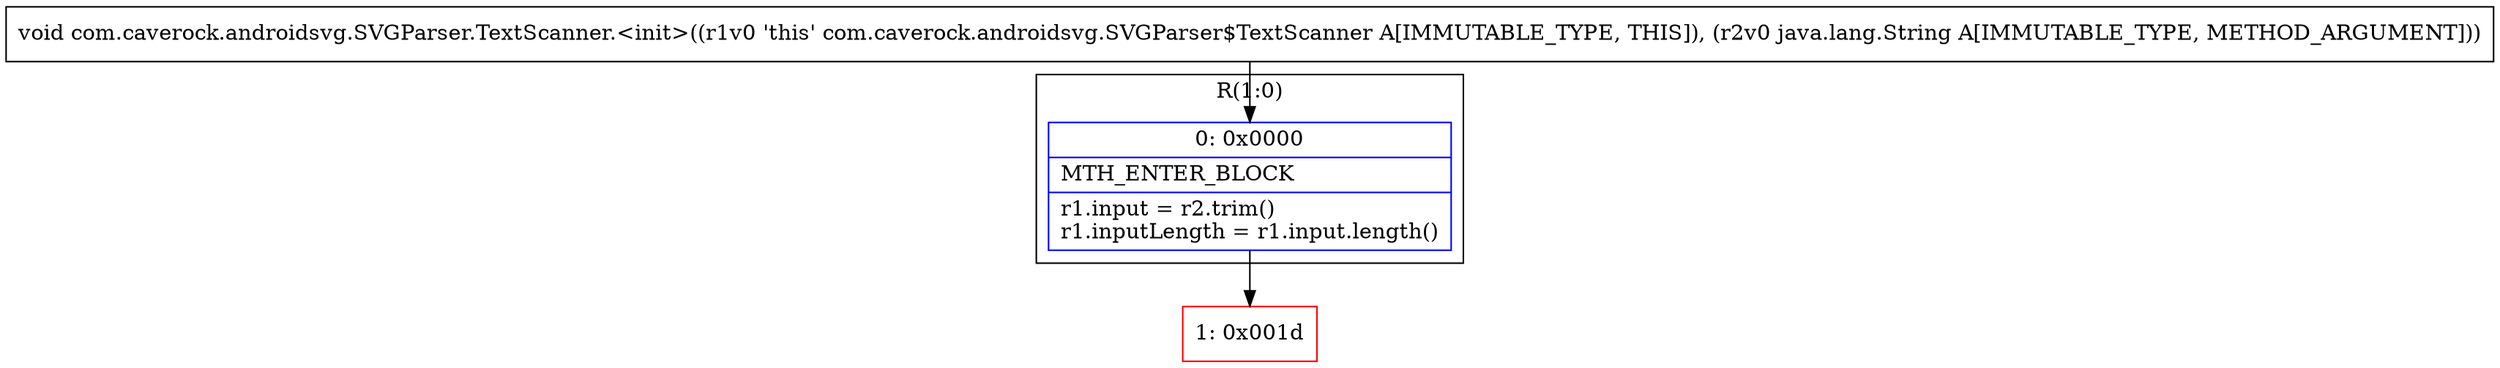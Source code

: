 digraph "CFG forcom.caverock.androidsvg.SVGParser.TextScanner.\<init\>(Ljava\/lang\/String;)V" {
subgraph cluster_Region_398995821 {
label = "R(1:0)";
node [shape=record,color=blue];
Node_0 [shape=record,label="{0\:\ 0x0000|MTH_ENTER_BLOCK\l|r1.input = r2.trim()\lr1.inputLength = r1.input.length()\l}"];
}
Node_1 [shape=record,color=red,label="{1\:\ 0x001d}"];
MethodNode[shape=record,label="{void com.caverock.androidsvg.SVGParser.TextScanner.\<init\>((r1v0 'this' com.caverock.androidsvg.SVGParser$TextScanner A[IMMUTABLE_TYPE, THIS]), (r2v0 java.lang.String A[IMMUTABLE_TYPE, METHOD_ARGUMENT])) }"];
MethodNode -> Node_0;
Node_0 -> Node_1;
}

